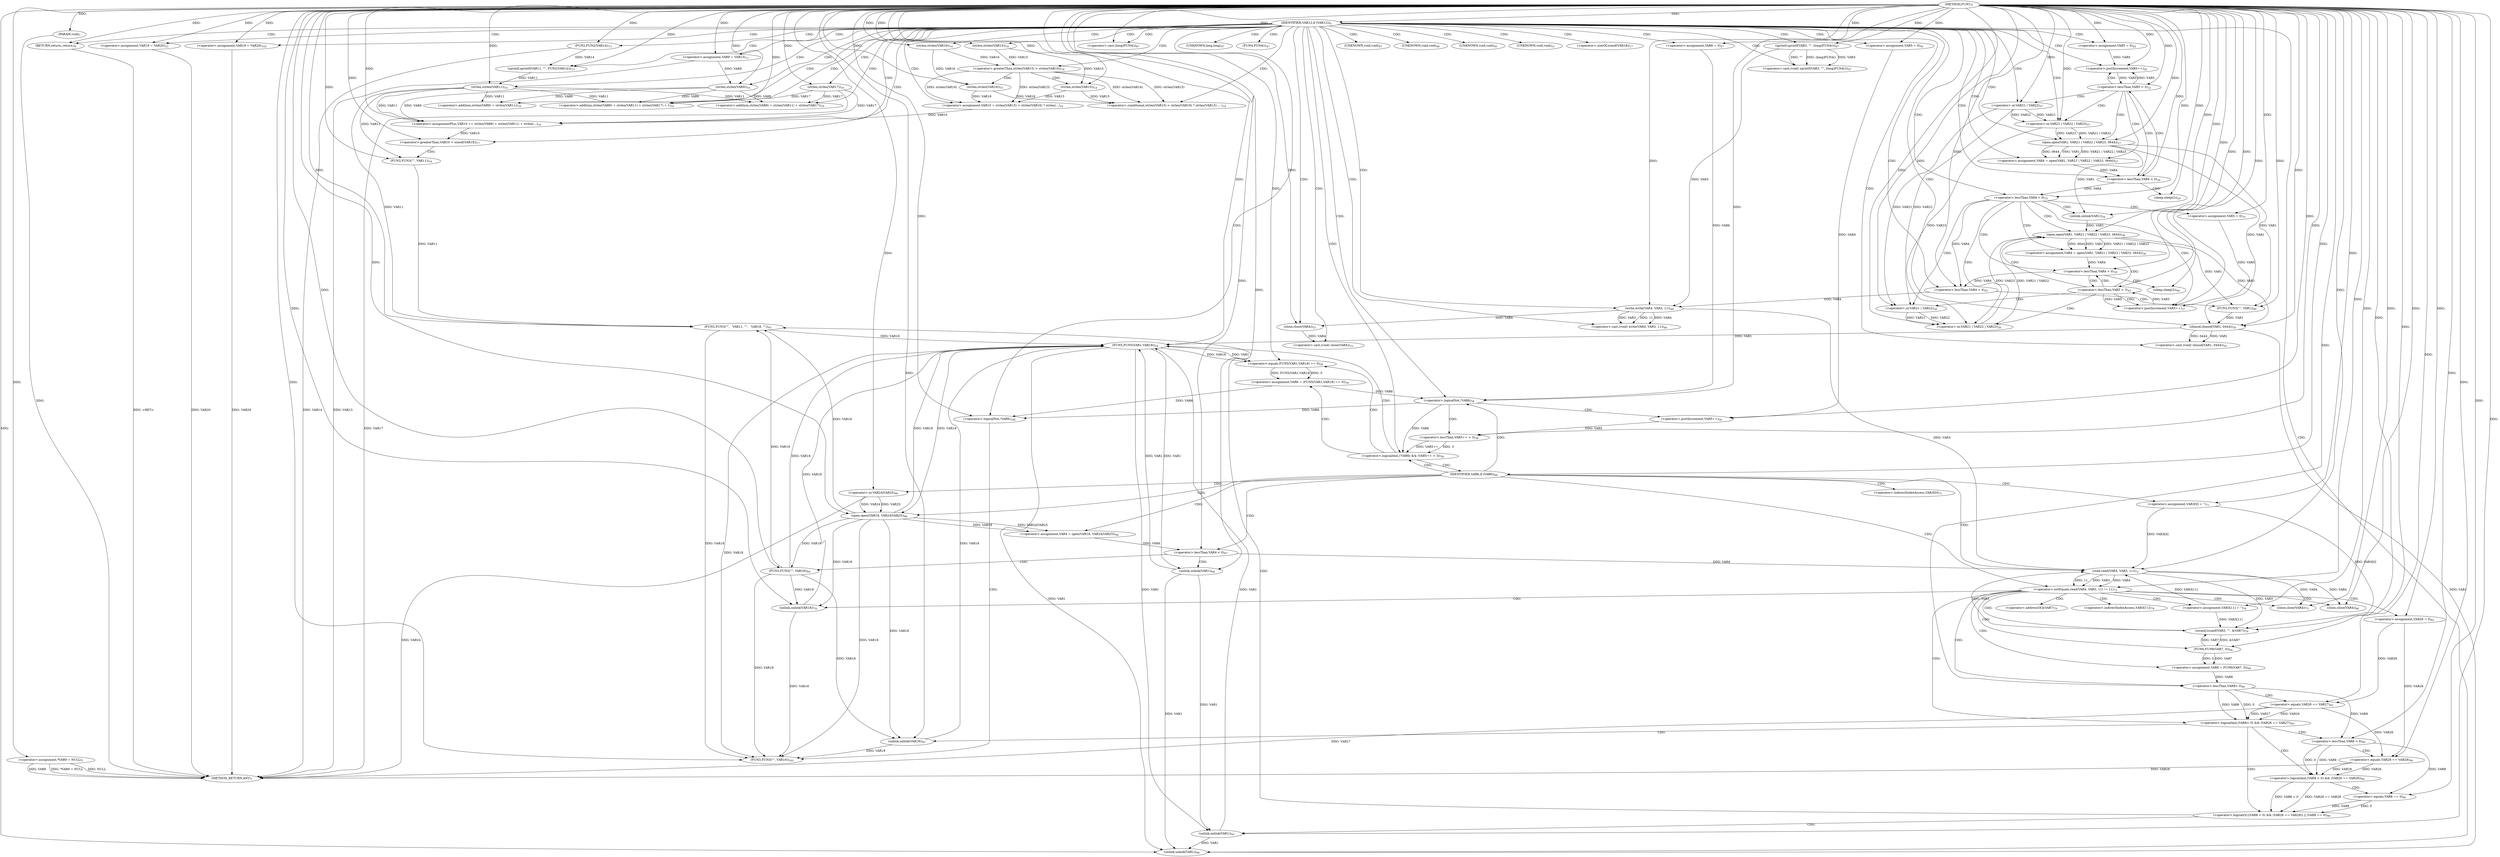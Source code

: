 digraph "FUN1" {  
"8" [label = <(METHOD,FUN1)<SUB>1</SUB>> ]
"300" [label = <(METHOD_RETURN,ANY)<SUB>1</SUB>> ]
"9" [label = <(PARAM,void)<SUB>1</SUB>> ]
"19" [label = <(&lt;operator&gt;.assignment,*VAR9 = NULL)<SUB>5</SUB>> ]
"28" [label = <(&lt;operator&gt;.assignment,VAR9 = VAR13)<SUB>11</SUB>> ]
"31" [label = <(sprintf,sprintf(VAR11, &quot;&quot;, FUN2(VAR14)))<SUB>13</SUB>> ]
"36" [label = <(&lt;operator&gt;.assignment,VAR10 = strlen(VAR15) &gt; strlen(VAR16) ? strlen(...)<SUB>14</SUB>> ]
"48" [label = <(&lt;operator&gt;.assignmentPlus,VAR10 += strlen(VAR9) + strlen(VAR11) + strlen(...)<SUB>16</SUB>> ]
"69" [label = <(&lt;operator&gt;.assignment,VAR19 = VAR20)<SUB>23</SUB>> ]
"72" [label = <(&lt;operator&gt;.assignment,VAR5 = 0)<SUB>24</SUB>> ]
"147" [label = <(&lt;operator&gt;.cast,(void) sprintf(VAR3, &quot;&quot;, (long)FUN4()))<SUB>47</SUB>> ]
"155" [label = <(&lt;operator&gt;.cast,(void) write(VAR4, VAR3, 11))<SUB>48</SUB>> ]
"161" [label = <(&lt;operator&gt;.cast,(void) chmod(VAR1, 0444))<SUB>50</SUB>> ]
"166" [label = <(&lt;operator&gt;.cast,(void) close(VAR4))<SUB>53</SUB>> ]
"170" [label = <(&lt;operator&gt;.assignment,VAR5 = 0)<SUB>56</SUB>> ]
"173" [label = <(&lt;operator&gt;.assignment,VAR6 = 0)<SUB>57</SUB>> ]
"288" [label = <(unlink,unlink(VAR1))<SUB>99</SUB>> ]
"297" [label = <(&lt;operator&gt;.assignment,VAR19 = VAR29)<SUB>102</SUB>> ]
"25" [label = <(IDENTIFIER,VAR12,if (VAR12))<SUB>9</SUB>> ]
"61" [label = <(&lt;operator&gt;.greaterThan,VAR10 &gt; sizeof(VAR18))<SUB>17</SUB>> ]
"99" [label = <(&lt;operator&gt;.lessThan,VAR5 &lt; 3)<SUB>32</SUB>> ]
"103" [label = <(&lt;operator&gt;.lessThan,VAR4 &lt; 0)<SUB>33</SUB>> ]
"140" [label = <(&lt;operator&gt;.lessThan,VAR4 &lt; 0)<SUB>45</SUB>> ]
"177" [label = <(&lt;operator&gt;.logicalAnd,(!VAR6) &amp;&amp; (VAR5++ &lt; 3))<SUB>58</SUB>> ]
"291" [label = <(&lt;operator&gt;.logicalNot,!VAR6)<SUB>100</SUB>> ]
"27" [label = <(RETURN,return;,return;)<SUB>9</SUB>> ]
"34" [label = <(FUN2,FUN2(VAR14))<SUB>13</SUB>> ]
"38" [label = <(&lt;operator&gt;.conditional,strlen(VAR15) &gt; strlen(VAR16) ? strlen(VAR15) :...)<SUB>14</SUB>> ]
"50" [label = <(&lt;operator&gt;.addition,strlen(VAR9) + strlen(VAR11) + strlen(VAR17) + 1)<SUB>16</SUB>> ]
"66" [label = <(FUN3,FUN3(&quot;&quot;, VAR11))<SUB>18</SUB>> ]
"77" [label = <(&lt;operator&gt;.postIncrement,VAR5++)<SUB>26</SUB>> ]
"79" [label = <(&lt;operator&gt;.assignment,VAR4 = open(VAR1, VAR21 | VAR22 | VAR23, 0644))<SUB>27</SUB>> ]
"107" [label = <(unlink,unlink(VAR1))<SUB>34</SUB>> ]
"109" [label = <(&lt;operator&gt;.assignment,VAR5 = 0)<SUB>35</SUB>> ]
"144" [label = <(FUN3,FUN3(&quot;&quot;, VAR1))<SUB>46</SUB>> ]
"149" [label = <(sprintf,sprintf(VAR3, &quot;&quot;, (long)FUN4()))<SUB>47</SUB>> ]
"157" [label = <(write,write(VAR4, VAR3, 11))<SUB>48</SUB>> ]
"163" [label = <(chmod,chmod(VAR1, 0444))<SUB>50</SUB>> ]
"168" [label = <(close,close(VAR4))<SUB>53</SUB>> ]
"185" [label = <(&lt;operator&gt;.assignment,VAR6 = (FUN5(VAR1,VAR18) == 0))<SUB>59</SUB>> ]
"294" [label = <(FUN3,FUN3(&quot;&quot;, VAR18))<SUB>101</SUB>> ]
"39" [label = <(&lt;operator&gt;.greaterThan,strlen(VAR15) &gt; strlen(VAR16))<SUB>14</SUB>> ]
"44" [label = <(strlen,strlen(VAR15))<SUB>14</SUB>> ]
"46" [label = <(strlen,strlen(VAR16))<SUB>15</SUB>> ]
"51" [label = <(&lt;operator&gt;.addition,strlen(VAR9) + strlen(VAR11) + strlen(VAR17))<SUB>16</SUB>> ]
"90" [label = <(&lt;operator&gt;.lessThan,VAR4 &lt; 0)<SUB>28</SUB>> ]
"136" [label = <(&lt;operator&gt;.lessThan,VAR5 &lt; 3)<SUB>43</SUB>> ]
"152" [label = <(&lt;operator&gt;.cast,(long)FUN4())<SUB>47</SUB>> ]
"178" [label = <(&lt;operator&gt;.logicalNot,!VAR6)<SUB>58</SUB>> ]
"180" [label = <(&lt;operator&gt;.lessThan,VAR5++ &lt; 3)<SUB>58</SUB>> ]
"193" [label = <(IDENTIFIER,VAR6,if (VAR6))<SUB>60</SUB>> ]
"40" [label = <(strlen,strlen(VAR15))<SUB>14</SUB>> ]
"42" [label = <(strlen,strlen(VAR16))<SUB>14</SUB>> ]
"52" [label = <(&lt;operator&gt;.addition,strlen(VAR9) + strlen(VAR11))<SUB>16</SUB>> ]
"57" [label = <(strlen,strlen(VAR17))<SUB>16</SUB>> ]
"81" [label = <(open,open(VAR1, VAR21 | VAR22 | VAR23, 0644))<SUB>27</SUB>> ]
"94" [label = <(sleep,sleep(2))<SUB>29</SUB>> ]
"114" [label = <(&lt;operator&gt;.postIncrement,VAR5++)<SUB>37</SUB>> ]
"116" [label = <(&lt;operator&gt;.assignment,VAR4 = open(VAR1, VAR21 | VAR22 | VAR23, 0644))<SUB>38</SUB>> ]
"181" [label = <(&lt;operator&gt;.postIncrement,VAR5++)<SUB>58</SUB>> ]
"187" [label = <(&lt;operator&gt;.equals,FUN5(VAR1,VAR18) == 0)<SUB>59</SUB>> ]
"53" [label = <(strlen,strlen(VAR9))<SUB>16</SUB>> ]
"55" [label = <(strlen,strlen(VAR11))<SUB>16</SUB>> ]
"83" [label = <(&lt;operator&gt;.or,VAR21 | VAR22 | VAR23)<SUB>27</SUB>> ]
"127" [label = <(&lt;operator&gt;.lessThan,VAR4 &lt; 0)<SUB>39</SUB>> ]
"188" [label = <(FUN5,FUN5(VAR1,VAR18))<SUB>59</SUB>> ]
"198" [label = <(&lt;operator&gt;.assignment,VAR4 = open(VAR18, VAR24|VAR25))<SUB>66</SUB>> ]
"215" [label = <(&lt;operator&gt;.assignment,VAR3[0] = '')<SUB>71</SUB>> ]
"233" [label = <(&lt;operator&gt;.assignment,VAR3[11] = '')<SUB>78</SUB>> ]
"238" [label = <(sscanf,sscanf(VAR3, &quot;&quot;, &amp;VAR7))<SUB>79</SUB>> ]
"243" [label = <(close,close(VAR4))<SUB>80</SUB>> ]
"245" [label = <(&lt;operator&gt;.assignment,VAR26 = 0)<SUB>83</SUB>> ]
"248" [label = <(&lt;operator&gt;.assignment,VAR8 = FUN6(VAR7, 0))<SUB>84</SUB>> ]
"84" [label = <(&lt;operator&gt;.or,VAR21 | VAR22)<SUB>27</SUB>> ]
"118" [label = <(open,open(VAR1, VAR21 | VAR22 | VAR23, 0644))<SUB>38</SUB>> ]
"131" [label = <(sleep,sleep(2))<SUB>40</SUB>> ]
"206" [label = <(&lt;operator&gt;.lessThan,VAR4 &lt; 0)<SUB>67</SUB>> ]
"221" [label = <(&lt;operator&gt;.notEquals,read(VAR4, VAR3, 11) != 11)<SUB>72</SUB>> ]
"254" [label = <(&lt;operator&gt;.logicalAnd,(VAR8&lt; 0) &amp;&amp; (VAR26 == VAR27))<SUB>85</SUB>> ]
"120" [label = <(&lt;operator&gt;.or,VAR21 | VAR22 | VAR23)<SUB>38</SUB>> ]
"200" [label = <(open,open(VAR18, VAR24|VAR25))<SUB>66</SUB>> ]
"210" [label = <(unlink,unlink(VAR1))<SUB>68</SUB>> ]
"212" [label = <(FUN3,FUN3(&quot;&quot;, VAR18))<SUB>69</SUB>> ]
"228" [label = <(unlink,unlink(VAR18))<SUB>74</SUB>> ]
"230" [label = <(close,close(VAR4))<SUB>75</SUB>> ]
"250" [label = <(FUN6,FUN6(VAR7, 0))<SUB>84</SUB>> ]
"262" [label = <(unlink,unlink(VAR18))<SUB>87</SUB>> ]
"121" [label = <(&lt;operator&gt;.or,VAR21 | VAR22)<SUB>38</SUB>> ]
"202" [label = <(&lt;operator&gt;.or,VAR24|VAR25)<SUB>66</SUB>> ]
"222" [label = <(read,read(VAR4, VAR3, 11))<SUB>72</SUB>> ]
"255" [label = <(&lt;operator&gt;.lessThan,VAR8&lt; 0)<SUB>85</SUB>> ]
"258" [label = <(&lt;operator&gt;.equals,VAR26 == VAR27)<SUB>85</SUB>> ]
"268" [label = <(&lt;operator&gt;.logicalOr,((VAR8 &lt; 0) &amp;&amp; (VAR26 == VAR28)) || (VAR8 == 0))<SUB>90</SUB>> ]
"280" [label = <(unlink,unlink(VAR1))<SUB>92</SUB>> ]
"282" [label = <(FUN3,FUN3(&quot;&quot;,
		   VAR11, &quot;&quot;,
		   VAR18, &quot;&quot;))<SUB>93</SUB>> ]
"269" [label = <(&lt;operator&gt;.logicalAnd,(VAR8 &lt; 0) &amp;&amp; (VAR26 == VAR28))<SUB>90</SUB>> ]
"276" [label = <(&lt;operator&gt;.equals,VAR8 == 0)<SUB>90</SUB>> ]
"270" [label = <(&lt;operator&gt;.lessThan,VAR8 &lt; 0)<SUB>90</SUB>> ]
"273" [label = <(&lt;operator&gt;.equals,VAR26 == VAR28)<SUB>90</SUB>> ]
"148" [label = <(UNKNOWN,void,void)<SUB>47</SUB>> ]
"156" [label = <(UNKNOWN,void,void)<SUB>48</SUB>> ]
"162" [label = <(UNKNOWN,void,void)<SUB>50</SUB>> ]
"167" [label = <(UNKNOWN,void,void)<SUB>53</SUB>> ]
"63" [label = <(&lt;operator&gt;.sizeOf,sizeof(VAR18))<SUB>17</SUB>> ]
"153" [label = <(UNKNOWN,long,long)<SUB>47</SUB>> ]
"154" [label = <(FUN4,FUN4())<SUB>47</SUB>> ]
"216" [label = <(&lt;operator&gt;.indirectIndexAccess,VAR3[0])<SUB>71</SUB>> ]
"234" [label = <(&lt;operator&gt;.indirectIndexAccess,VAR3[11])<SUB>78</SUB>> ]
"241" [label = <(&lt;operator&gt;.addressOf,&amp;VAR7)<SUB>79</SUB>> ]
  "27" -> "300"  [ label = "DDG: &lt;RET&gt;"] 
  "9" -> "300"  [ label = "DDG: "] 
  "19" -> "300"  [ label = "DDG: VAR9"] 
  "19" -> "300"  [ label = "DDG: *VAR9 = NULL"] 
  "19" -> "300"  [ label = "DDG: NULL"] 
  "57" -> "300"  [ label = "DDG: VAR17"] 
  "34" -> "300"  [ label = "DDG: VAR14"] 
  "28" -> "300"  [ label = "DDG: VAR13"] 
  "69" -> "300"  [ label = "DDG: VAR20"] 
  "297" -> "300"  [ label = "DDG: VAR29"] 
  "273" -> "300"  [ label = "DDG: VAR28"] 
  "258" -> "300"  [ label = "DDG: VAR27"] 
  "202" -> "300"  [ label = "DDG: VAR24"] 
  "8" -> "9"  [ label = "DDG: "] 
  "8" -> "19"  [ label = "DDG: "] 
  "8" -> "28"  [ label = "DDG: "] 
  "39" -> "36"  [ label = "DDG: strlen(VAR15)"] 
  "44" -> "36"  [ label = "DDG: VAR15"] 
  "46" -> "36"  [ label = "DDG: VAR16"] 
  "39" -> "36"  [ label = "DDG: strlen(VAR16)"] 
  "53" -> "48"  [ label = "DDG: VAR9"] 
  "55" -> "48"  [ label = "DDG: VAR11"] 
  "57" -> "48"  [ label = "DDG: VAR17"] 
  "8" -> "48"  [ label = "DDG: "] 
  "8" -> "69"  [ label = "DDG: "] 
  "8" -> "72"  [ label = "DDG: "] 
  "149" -> "147"  [ label = "DDG: VAR3"] 
  "149" -> "147"  [ label = "DDG: &quot;&quot;"] 
  "149" -> "147"  [ label = "DDG: (long)FUN4()"] 
  "157" -> "155"  [ label = "DDG: VAR4"] 
  "157" -> "155"  [ label = "DDG: VAR3"] 
  "157" -> "155"  [ label = "DDG: 11"] 
  "163" -> "161"  [ label = "DDG: VAR1"] 
  "163" -> "161"  [ label = "DDG: 0444"] 
  "168" -> "166"  [ label = "DDG: VAR4"] 
  "8" -> "170"  [ label = "DDG: "] 
  "8" -> "173"  [ label = "DDG: "] 
  "8" -> "297"  [ label = "DDG: "] 
  "8" -> "25"  [ label = "DDG: "] 
  "8" -> "31"  [ label = "DDG: "] 
  "34" -> "31"  [ label = "DDG: VAR14"] 
  "36" -> "48"  [ label = "DDG: VAR10"] 
  "163" -> "288"  [ label = "DDG: VAR1"] 
  "188" -> "288"  [ label = "DDG: VAR1"] 
  "210" -> "288"  [ label = "DDG: VAR1"] 
  "280" -> "288"  [ label = "DDG: VAR1"] 
  "8" -> "288"  [ label = "DDG: "] 
  "8" -> "27"  [ label = "DDG: "] 
  "8" -> "34"  [ label = "DDG: "] 
  "39" -> "38"  [ label = "DDG: strlen(VAR15)"] 
  "44" -> "38"  [ label = "DDG: VAR15"] 
  "46" -> "38"  [ label = "DDG: VAR16"] 
  "39" -> "38"  [ label = "DDG: strlen(VAR16)"] 
  "53" -> "50"  [ label = "DDG: VAR9"] 
  "55" -> "50"  [ label = "DDG: VAR11"] 
  "57" -> "50"  [ label = "DDG: VAR17"] 
  "8" -> "50"  [ label = "DDG: "] 
  "48" -> "61"  [ label = "DDG: VAR10"] 
  "8" -> "61"  [ label = "DDG: "] 
  "81" -> "79"  [ label = "DDG: VAR1"] 
  "81" -> "79"  [ label = "DDG: VAR21 | VAR22 | VAR23"] 
  "81" -> "79"  [ label = "DDG: 0644"] 
  "77" -> "99"  [ label = "DDG: VAR5"] 
  "8" -> "99"  [ label = "DDG: "] 
  "90" -> "103"  [ label = "DDG: VAR4"] 
  "8" -> "103"  [ label = "DDG: "] 
  "8" -> "109"  [ label = "DDG: "] 
  "103" -> "140"  [ label = "DDG: VAR4"] 
  "127" -> "140"  [ label = "DDG: VAR4"] 
  "8" -> "140"  [ label = "DDG: "] 
  "8" -> "149"  [ label = "DDG: "] 
  "140" -> "157"  [ label = "DDG: VAR4"] 
  "8" -> "157"  [ label = "DDG: "] 
  "149" -> "157"  [ label = "DDG: VAR3"] 
  "81" -> "163"  [ label = "DDG: VAR1"] 
  "118" -> "163"  [ label = "DDG: VAR1"] 
  "144" -> "163"  [ label = "DDG: VAR1"] 
  "8" -> "163"  [ label = "DDG: "] 
  "157" -> "168"  [ label = "DDG: VAR4"] 
  "8" -> "168"  [ label = "DDG: "] 
  "178" -> "177"  [ label = "DDG: VAR6"] 
  "180" -> "177"  [ label = "DDG: VAR5++"] 
  "180" -> "177"  [ label = "DDG: 3"] 
  "187" -> "185"  [ label = "DDG: FUN5(VAR1,VAR18)"] 
  "187" -> "185"  [ label = "DDG: 0"] 
  "178" -> "291"  [ label = "DDG: VAR6"] 
  "185" -> "291"  [ label = "DDG: VAR6"] 
  "8" -> "291"  [ label = "DDG: "] 
  "40" -> "39"  [ label = "DDG: VAR15"] 
  "42" -> "39"  [ label = "DDG: VAR16"] 
  "40" -> "44"  [ label = "DDG: VAR15"] 
  "8" -> "44"  [ label = "DDG: "] 
  "42" -> "46"  [ label = "DDG: VAR16"] 
  "8" -> "46"  [ label = "DDG: "] 
  "53" -> "51"  [ label = "DDG: VAR9"] 
  "55" -> "51"  [ label = "DDG: VAR11"] 
  "57" -> "51"  [ label = "DDG: VAR17"] 
  "8" -> "66"  [ label = "DDG: "] 
  "55" -> "66"  [ label = "DDG: VAR11"] 
  "72" -> "77"  [ label = "DDG: VAR5"] 
  "99" -> "77"  [ label = "DDG: VAR5"] 
  "8" -> "77"  [ label = "DDG: "] 
  "81" -> "107"  [ label = "DDG: VAR1"] 
  "8" -> "107"  [ label = "DDG: "] 
  "8" -> "144"  [ label = "DDG: "] 
  "81" -> "144"  [ label = "DDG: VAR1"] 
  "118" -> "144"  [ label = "DDG: VAR1"] 
  "8" -> "152"  [ label = "DDG: "] 
  "173" -> "178"  [ label = "DDG: VAR6"] 
  "185" -> "178"  [ label = "DDG: VAR6"] 
  "8" -> "178"  [ label = "DDG: "] 
  "181" -> "180"  [ label = "DDG: VAR5"] 
  "8" -> "180"  [ label = "DDG: "] 
  "8" -> "193"  [ label = "DDG: "] 
  "8" -> "294"  [ label = "DDG: "] 
  "188" -> "294"  [ label = "DDG: VAR18"] 
  "200" -> "294"  [ label = "DDG: VAR18"] 
  "212" -> "294"  [ label = "DDG: VAR18"] 
  "282" -> "294"  [ label = "DDG: VAR18"] 
  "262" -> "294"  [ label = "DDG: VAR18"] 
  "228" -> "294"  [ label = "DDG: VAR18"] 
  "8" -> "40"  [ label = "DDG: "] 
  "8" -> "42"  [ label = "DDG: "] 
  "53" -> "52"  [ label = "DDG: VAR9"] 
  "55" -> "52"  [ label = "DDG: VAR11"] 
  "8" -> "57"  [ label = "DDG: "] 
  "8" -> "81"  [ label = "DDG: "] 
  "83" -> "81"  [ label = "DDG: VAR21 | VAR22"] 
  "83" -> "81"  [ label = "DDG: VAR23"] 
  "79" -> "90"  [ label = "DDG: VAR4"] 
  "8" -> "90"  [ label = "DDG: "] 
  "118" -> "116"  [ label = "DDG: VAR1"] 
  "118" -> "116"  [ label = "DDG: VAR21 | VAR22 | VAR23"] 
  "118" -> "116"  [ label = "DDG: 0644"] 
  "114" -> "136"  [ label = "DDG: VAR5"] 
  "8" -> "136"  [ label = "DDG: "] 
  "170" -> "181"  [ label = "DDG: VAR5"] 
  "8" -> "181"  [ label = "DDG: "] 
  "188" -> "187"  [ label = "DDG: VAR1"] 
  "188" -> "187"  [ label = "DDG: VAR18"] 
  "8" -> "187"  [ label = "DDG: "] 
  "28" -> "53"  [ label = "DDG: VAR9"] 
  "8" -> "53"  [ label = "DDG: "] 
  "31" -> "55"  [ label = "DDG: VAR11"] 
  "8" -> "55"  [ label = "DDG: "] 
  "84" -> "83"  [ label = "DDG: VAR21"] 
  "84" -> "83"  [ label = "DDG: VAR22"] 
  "8" -> "83"  [ label = "DDG: "] 
  "8" -> "94"  [ label = "DDG: "] 
  "109" -> "114"  [ label = "DDG: VAR5"] 
  "136" -> "114"  [ label = "DDG: VAR5"] 
  "8" -> "114"  [ label = "DDG: "] 
  "163" -> "188"  [ label = "DDG: VAR1"] 
  "210" -> "188"  [ label = "DDG: VAR1"] 
  "280" -> "188"  [ label = "DDG: VAR1"] 
  "8" -> "188"  [ label = "DDG: "] 
  "200" -> "188"  [ label = "DDG: VAR18"] 
  "212" -> "188"  [ label = "DDG: VAR18"] 
  "282" -> "188"  [ label = "DDG: VAR18"] 
  "262" -> "188"  [ label = "DDG: VAR18"] 
  "228" -> "188"  [ label = "DDG: VAR18"] 
  "200" -> "198"  [ label = "DDG: VAR18"] 
  "200" -> "198"  [ label = "DDG: VAR24|VAR25"] 
  "8" -> "215"  [ label = "DDG: "] 
  "8" -> "233"  [ label = "DDG: "] 
  "8" -> "245"  [ label = "DDG: "] 
  "250" -> "248"  [ label = "DDG: VAR7"] 
  "250" -> "248"  [ label = "DDG: 0"] 
  "8" -> "84"  [ label = "DDG: "] 
  "107" -> "118"  [ label = "DDG: VAR1"] 
  "8" -> "118"  [ label = "DDG: "] 
  "120" -> "118"  [ label = "DDG: VAR21 | VAR22"] 
  "120" -> "118"  [ label = "DDG: VAR23"] 
  "116" -> "127"  [ label = "DDG: VAR4"] 
  "8" -> "127"  [ label = "DDG: "] 
  "215" -> "238"  [ label = "DDG: VAR3[0]"] 
  "222" -> "238"  [ label = "DDG: VAR3"] 
  "233" -> "238"  [ label = "DDG: VAR3[11]"] 
  "8" -> "238"  [ label = "DDG: "] 
  "250" -> "238"  [ label = "DDG: VAR7"] 
  "222" -> "243"  [ label = "DDG: VAR4"] 
  "8" -> "243"  [ label = "DDG: "] 
  "121" -> "120"  [ label = "DDG: VAR21"] 
  "121" -> "120"  [ label = "DDG: VAR22"] 
  "83" -> "120"  [ label = "DDG: VAR23"] 
  "8" -> "120"  [ label = "DDG: "] 
  "8" -> "131"  [ label = "DDG: "] 
  "188" -> "200"  [ label = "DDG: VAR18"] 
  "8" -> "200"  [ label = "DDG: "] 
  "202" -> "200"  [ label = "DDG: VAR24"] 
  "202" -> "200"  [ label = "DDG: VAR25"] 
  "198" -> "206"  [ label = "DDG: VAR4"] 
  "8" -> "206"  [ label = "DDG: "] 
  "222" -> "221"  [ label = "DDG: VAR4"] 
  "222" -> "221"  [ label = "DDG: VAR3"] 
  "222" -> "221"  [ label = "DDG: 11"] 
  "8" -> "221"  [ label = "DDG: "] 
  "238" -> "250"  [ label = "DDG: &amp;VAR7"] 
  "8" -> "250"  [ label = "DDG: "] 
  "255" -> "254"  [ label = "DDG: VAR8"] 
  "255" -> "254"  [ label = "DDG: 0"] 
  "258" -> "254"  [ label = "DDG: VAR26"] 
  "258" -> "254"  [ label = "DDG: VAR27"] 
  "84" -> "121"  [ label = "DDG: VAR21"] 
  "8" -> "121"  [ label = "DDG: "] 
  "84" -> "121"  [ label = "DDG: VAR22"] 
  "8" -> "202"  [ label = "DDG: "] 
  "188" -> "210"  [ label = "DDG: VAR1"] 
  "8" -> "210"  [ label = "DDG: "] 
  "8" -> "212"  [ label = "DDG: "] 
  "200" -> "212"  [ label = "DDG: VAR18"] 
  "206" -> "222"  [ label = "DDG: VAR4"] 
  "8" -> "222"  [ label = "DDG: "] 
  "157" -> "222"  [ label = "DDG: VAR3"] 
  "215" -> "222"  [ label = "DDG: VAR3[0]"] 
  "233" -> "222"  [ label = "DDG: VAR3[11]"] 
  "238" -> "222"  [ label = "DDG: VAR3"] 
  "200" -> "228"  [ label = "DDG: VAR18"] 
  "212" -> "228"  [ label = "DDG: VAR18"] 
  "8" -> "228"  [ label = "DDG: "] 
  "222" -> "230"  [ label = "DDG: VAR4"] 
  "8" -> "230"  [ label = "DDG: "] 
  "248" -> "255"  [ label = "DDG: VAR8"] 
  "8" -> "255"  [ label = "DDG: "] 
  "245" -> "258"  [ label = "DDG: VAR26"] 
  "8" -> "258"  [ label = "DDG: "] 
  "200" -> "262"  [ label = "DDG: VAR18"] 
  "212" -> "262"  [ label = "DDG: VAR18"] 
  "8" -> "262"  [ label = "DDG: "] 
  "269" -> "268"  [ label = "DDG: VAR8 &lt; 0"] 
  "269" -> "268"  [ label = "DDG: VAR26 == VAR28"] 
  "276" -> "268"  [ label = "DDG: VAR8"] 
  "276" -> "268"  [ label = "DDG: 0"] 
  "270" -> "269"  [ label = "DDG: VAR8"] 
  "270" -> "269"  [ label = "DDG: 0"] 
  "273" -> "269"  [ label = "DDG: VAR26"] 
  "273" -> "269"  [ label = "DDG: VAR28"] 
  "270" -> "276"  [ label = "DDG: VAR8"] 
  "8" -> "276"  [ label = "DDG: "] 
  "188" -> "280"  [ label = "DDG: VAR1"] 
  "210" -> "280"  [ label = "DDG: VAR1"] 
  "8" -> "280"  [ label = "DDG: "] 
  "8" -> "282"  [ label = "DDG: "] 
  "55" -> "282"  [ label = "DDG: VAR11"] 
  "66" -> "282"  [ label = "DDG: VAR11"] 
  "200" -> "282"  [ label = "DDG: VAR18"] 
  "212" -> "282"  [ label = "DDG: VAR18"] 
  "255" -> "270"  [ label = "DDG: VAR8"] 
  "8" -> "270"  [ label = "DDG: "] 
  "245" -> "273"  [ label = "DDG: VAR26"] 
  "258" -> "273"  [ label = "DDG: VAR26"] 
  "8" -> "273"  [ label = "DDG: "] 
  "25" -> "34"  [ label = "CDG: "] 
  "25" -> "167"  [ label = "CDG: "] 
  "25" -> "42"  [ label = "CDG: "] 
  "25" -> "154"  [ label = "CDG: "] 
  "25" -> "52"  [ label = "CDG: "] 
  "25" -> "161"  [ label = "CDG: "] 
  "25" -> "84"  [ label = "CDG: "] 
  "25" -> "163"  [ label = "CDG: "] 
  "25" -> "38"  [ label = "CDG: "] 
  "25" -> "162"  [ label = "CDG: "] 
  "25" -> "27"  [ label = "CDG: "] 
  "25" -> "168"  [ label = "CDG: "] 
  "25" -> "40"  [ label = "CDG: "] 
  "25" -> "170"  [ label = "CDG: "] 
  "25" -> "50"  [ label = "CDG: "] 
  "25" -> "148"  [ label = "CDG: "] 
  "25" -> "61"  [ label = "CDG: "] 
  "25" -> "152"  [ label = "CDG: "] 
  "25" -> "36"  [ label = "CDG: "] 
  "25" -> "288"  [ label = "CDG: "] 
  "25" -> "48"  [ label = "CDG: "] 
  "25" -> "28"  [ label = "CDG: "] 
  "25" -> "72"  [ label = "CDG: "] 
  "25" -> "140"  [ label = "CDG: "] 
  "25" -> "177"  [ label = "CDG: "] 
  "25" -> "53"  [ label = "CDG: "] 
  "25" -> "147"  [ label = "CDG: "] 
  "25" -> "55"  [ label = "CDG: "] 
  "25" -> "297"  [ label = "CDG: "] 
  "25" -> "39"  [ label = "CDG: "] 
  "25" -> "77"  [ label = "CDG: "] 
  "25" -> "51"  [ label = "CDG: "] 
  "25" -> "57"  [ label = "CDG: "] 
  "25" -> "81"  [ label = "CDG: "] 
  "25" -> "178"  [ label = "CDG: "] 
  "25" -> "149"  [ label = "CDG: "] 
  "25" -> "103"  [ label = "CDG: "] 
  "25" -> "69"  [ label = "CDG: "] 
  "25" -> "153"  [ label = "CDG: "] 
  "25" -> "291"  [ label = "CDG: "] 
  "25" -> "90"  [ label = "CDG: "] 
  "25" -> "173"  [ label = "CDG: "] 
  "25" -> "79"  [ label = "CDG: "] 
  "25" -> "155"  [ label = "CDG: "] 
  "25" -> "166"  [ label = "CDG: "] 
  "25" -> "157"  [ label = "CDG: "] 
  "25" -> "83"  [ label = "CDG: "] 
  "25" -> "63"  [ label = "CDG: "] 
  "25" -> "156"  [ label = "CDG: "] 
  "25" -> "31"  [ label = "CDG: "] 
  "61" -> "66"  [ label = "CDG: "] 
  "99" -> "84"  [ label = "CDG: "] 
  "99" -> "77"  [ label = "CDG: "] 
  "99" -> "81"  [ label = "CDG: "] 
  "99" -> "90"  [ label = "CDG: "] 
  "99" -> "79"  [ label = "CDG: "] 
  "99" -> "83"  [ label = "CDG: "] 
  "103" -> "120"  [ label = "CDG: "] 
  "103" -> "114"  [ label = "CDG: "] 
  "103" -> "118"  [ label = "CDG: "] 
  "103" -> "127"  [ label = "CDG: "] 
  "103" -> "116"  [ label = "CDG: "] 
  "103" -> "109"  [ label = "CDG: "] 
  "103" -> "107"  [ label = "CDG: "] 
  "103" -> "121"  [ label = "CDG: "] 
  "140" -> "144"  [ label = "CDG: "] 
  "177" -> "188"  [ label = "CDG: "] 
  "177" -> "185"  [ label = "CDG: "] 
  "177" -> "187"  [ label = "CDG: "] 
  "177" -> "193"  [ label = "CDG: "] 
  "291" -> "294"  [ label = "CDG: "] 
  "39" -> "44"  [ label = "CDG: "] 
  "39" -> "46"  [ label = "CDG: "] 
  "178" -> "181"  [ label = "CDG: "] 
  "178" -> "180"  [ label = "CDG: "] 
  "90" -> "94"  [ label = "CDG: "] 
  "90" -> "99"  [ label = "CDG: "] 
  "136" -> "120"  [ label = "CDG: "] 
  "136" -> "114"  [ label = "CDG: "] 
  "136" -> "118"  [ label = "CDG: "] 
  "136" -> "127"  [ label = "CDG: "] 
  "136" -> "116"  [ label = "CDG: "] 
  "136" -> "121"  [ label = "CDG: "] 
  "193" -> "215"  [ label = "CDG: "] 
  "193" -> "206"  [ label = "CDG: "] 
  "193" -> "202"  [ label = "CDG: "] 
  "193" -> "200"  [ label = "CDG: "] 
  "193" -> "177"  [ label = "CDG: "] 
  "193" -> "216"  [ label = "CDG: "] 
  "193" -> "222"  [ label = "CDG: "] 
  "193" -> "178"  [ label = "CDG: "] 
  "193" -> "198"  [ label = "CDG: "] 
  "193" -> "221"  [ label = "CDG: "] 
  "127" -> "136"  [ label = "CDG: "] 
  "127" -> "131"  [ label = "CDG: "] 
  "206" -> "212"  [ label = "CDG: "] 
  "206" -> "210"  [ label = "CDG: "] 
  "221" -> "230"  [ label = "CDG: "] 
  "221" -> "243"  [ label = "CDG: "] 
  "221" -> "228"  [ label = "CDG: "] 
  "221" -> "238"  [ label = "CDG: "] 
  "221" -> "254"  [ label = "CDG: "] 
  "221" -> "241"  [ label = "CDG: "] 
  "221" -> "245"  [ label = "CDG: "] 
  "221" -> "255"  [ label = "CDG: "] 
  "221" -> "233"  [ label = "CDG: "] 
  "221" -> "234"  [ label = "CDG: "] 
  "221" -> "248"  [ label = "CDG: "] 
  "221" -> "250"  [ label = "CDG: "] 
  "254" -> "262"  [ label = "CDG: "] 
  "254" -> "268"  [ label = "CDG: "] 
  "254" -> "269"  [ label = "CDG: "] 
  "254" -> "270"  [ label = "CDG: "] 
  "255" -> "258"  [ label = "CDG: "] 
  "268" -> "282"  [ label = "CDG: "] 
  "268" -> "280"  [ label = "CDG: "] 
  "269" -> "276"  [ label = "CDG: "] 
  "270" -> "273"  [ label = "CDG: "] 
}
